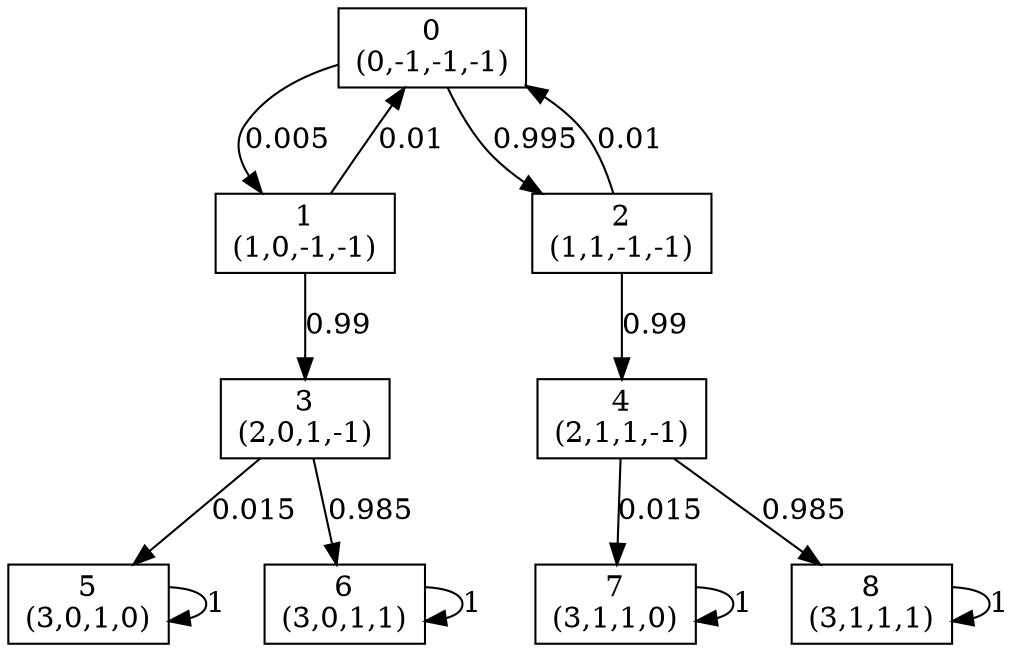 digraph P {
node [shape=box];
0 -> 1 [ label="0.005" ];
0 -> 2 [ label="0.995" ];
1 -> 0 [ label="0.01" ];
1 -> 3 [ label="0.99" ];
2 -> 0 [ label="0.01" ];
2 -> 4 [ label="0.99" ];
3 -> 5 [ label="0.015" ];
3 -> 6 [ label="0.985" ];
4 -> 7 [ label="0.015" ];
4 -> 8 [ label="0.985" ];
5 -> 5 [ label="1" ];
6 -> 6 [ label="1" ];
7 -> 7 [ label="1" ];
8 -> 8 [ label="1" ];
0 [label="0\n(0,-1,-1,-1)"];
1 [label="1\n(1,0,-1,-1)"];
2 [label="2\n(1,1,-1,-1)"];
3 [label="3\n(2,0,1,-1)"];
4 [label="4\n(2,1,1,-1)"];
5 [label="5\n(3,0,1,0)"];
6 [label="6\n(3,0,1,1)"];
7 [label="7\n(3,1,1,0)"];
8 [label="8\n(3,1,1,1)"];
}
